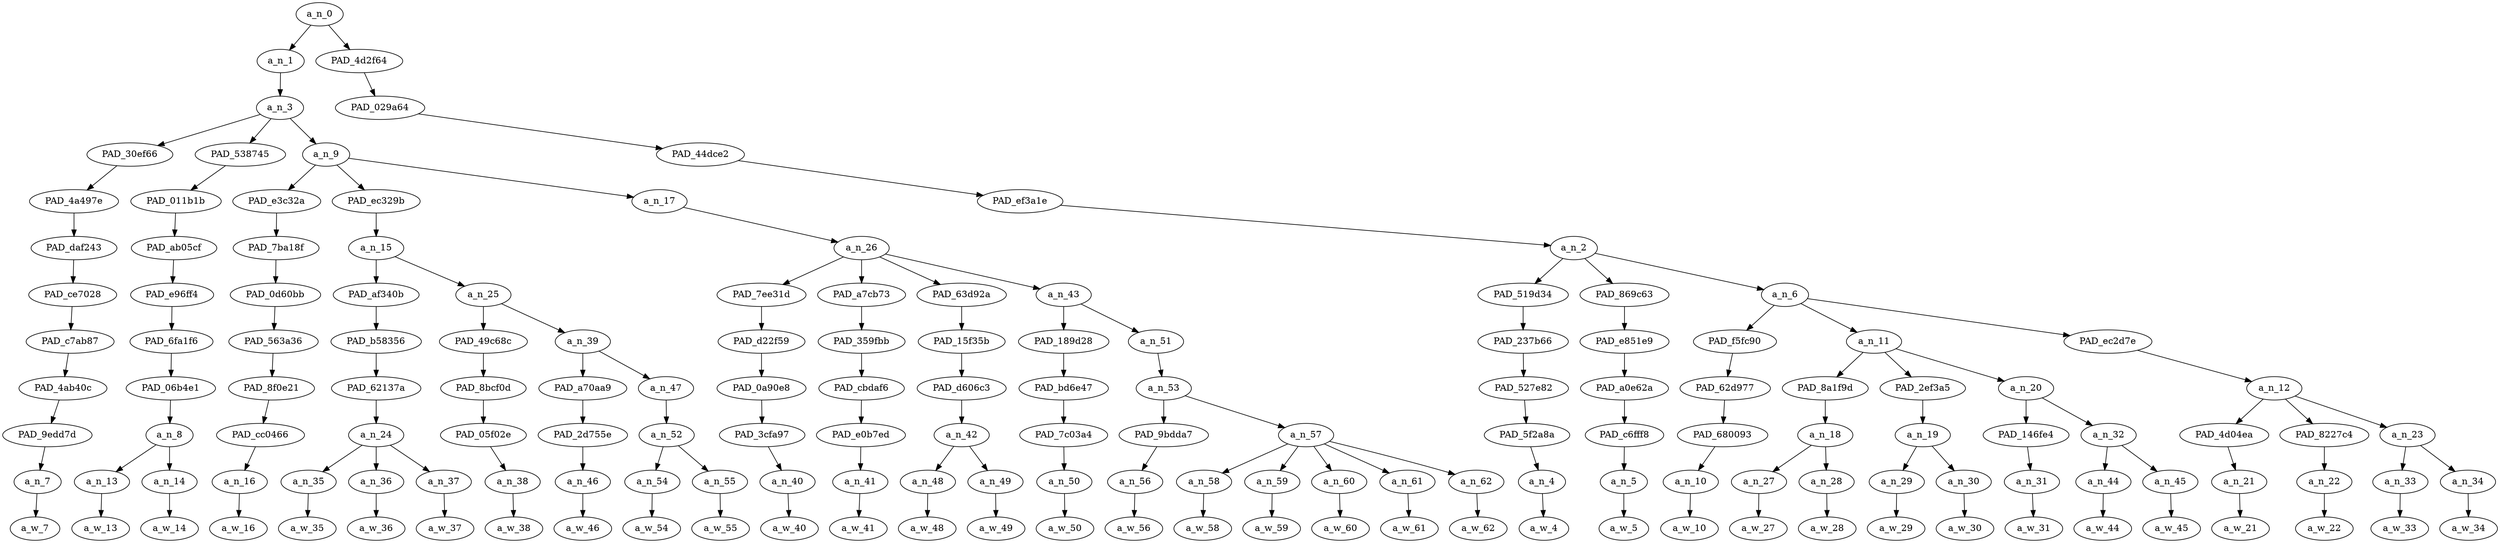 strict digraph "" {
	a_n_0	[div_dir=-1,
		index=0,
		level=11,
		pos="14.04861111111111,11!",
		text_span="[0, 1, 2, 3, 4, 5, 6, 7, 8, 9, 10, 11, 12, 13, 14, 15, 16, 17, 18, 19, 20, 21, 22, 23, 24, 25, 26, 27, 28, 29, 30, 31, 32, 33, 34, \
35]",
		value=0.99999999];
	a_n_1	[div_dir=-1,
		index=0,
		level=10,
		pos="3.6805555555555554,10!",
		text_span="[0, 1, 2, 3, 4, 5, 6, 7, 8, 9, 10, 11, 12, 13, 14, 15, 16, 17, 18, 19, 20, 21]",
		value=0.53220275];
	a_n_0 -> a_n_1;
	PAD_4d2f64	[div_dir=-1,
		index=1,
		level=10,
		pos="24.416666666666668,10!",
		text_span="[22, 23, 24, 25, 26, 27, 28, 29, 30, 31, 32, 33, 34, 35]",
		value=0.46774749];
	a_n_0 -> PAD_4d2f64;
	a_n_3	[div_dir=-1,
		index=0,
		level=9,
		pos="3.6805555555555554,9!",
		text_span="[0, 1, 2, 3, 4, 5, 6, 7, 8, 9, 10, 11, 12, 13, 14, 15, 16, 17, 18, 19, 20, 21]",
		value=0.53215302];
	a_n_1 -> a_n_3;
	PAD_30ef66	[div_dir=-1,
		index=0,
		level=8,
		pos="0.0,8!",
		text_span="[0]",
		value=0.03234697];
	a_n_3 -> PAD_30ef66;
	PAD_538745	[div_dir=1,
		index=1,
		level=8,
		pos="1.5,8!",
		text_span="[1, 2]",
		value=0.03962606];
	a_n_3 -> PAD_538745;
	a_n_9	[div_dir=1,
		index=2,
		level=8,
		pos="9.541666666666666,8!",
		text_span="[3, 4, 5, 6, 7, 8, 9, 10, 11, 12, 13, 14, 15, 16, 17, 18, 19, 20, 21]",
		value=0.46013027];
	a_n_3 -> a_n_9;
	PAD_4a497e	[div_dir=-1,
		index=0,
		level=7,
		pos="0.0,7!",
		text_span="[0]",
		value=0.03234697];
	PAD_30ef66 -> PAD_4a497e;
	PAD_daf243	[div_dir=-1,
		index=0,
		level=6,
		pos="0.0,6!",
		text_span="[0]",
		value=0.03234697];
	PAD_4a497e -> PAD_daf243;
	PAD_ce7028	[div_dir=-1,
		index=0,
		level=5,
		pos="0.0,5!",
		text_span="[0]",
		value=0.03234697];
	PAD_daf243 -> PAD_ce7028;
	PAD_c7ab87	[div_dir=-1,
		index=0,
		level=4,
		pos="0.0,4!",
		text_span="[0]",
		value=0.03234697];
	PAD_ce7028 -> PAD_c7ab87;
	PAD_4ab40c	[div_dir=-1,
		index=0,
		level=3,
		pos="0.0,3!",
		text_span="[0]",
		value=0.03234697];
	PAD_c7ab87 -> PAD_4ab40c;
	PAD_9edd7d	[div_dir=-1,
		index=0,
		level=2,
		pos="0.0,2!",
		text_span="[0]",
		value=0.03234697];
	PAD_4ab40c -> PAD_9edd7d;
	a_n_7	[div_dir=-1,
		index=0,
		level=1,
		pos="0.0,1!",
		text_span="[0]",
		value=0.03234697];
	PAD_9edd7d -> a_n_7;
	a_w_7	[div_dir=0,
		index=0,
		level=0,
		pos="0,0!",
		text_span="[0]",
		value=beginning];
	a_n_7 -> a_w_7;
	PAD_011b1b	[div_dir=1,
		index=1,
		level=7,
		pos="1.5,7!",
		text_span="[1, 2]",
		value=0.03962606];
	PAD_538745 -> PAD_011b1b;
	PAD_ab05cf	[div_dir=1,
		index=1,
		level=6,
		pos="1.5,6!",
		text_span="[1, 2]",
		value=0.03962606];
	PAD_011b1b -> PAD_ab05cf;
	PAD_e96ff4	[div_dir=1,
		index=1,
		level=5,
		pos="1.5,5!",
		text_span="[1, 2]",
		value=0.03962606];
	PAD_ab05cf -> PAD_e96ff4;
	PAD_6fa1f6	[div_dir=1,
		index=1,
		level=4,
		pos="1.5,4!",
		text_span="[1, 2]",
		value=0.03962606];
	PAD_e96ff4 -> PAD_6fa1f6;
	PAD_06b4e1	[div_dir=1,
		index=1,
		level=3,
		pos="1.5,3!",
		text_span="[1, 2]",
		value=0.03962606];
	PAD_6fa1f6 -> PAD_06b4e1;
	a_n_8	[div_dir=1,
		index=1,
		level=2,
		pos="1.5,2!",
		text_span="[1, 2]",
		value=0.03962606];
	PAD_06b4e1 -> a_n_8;
	a_n_13	[div_dir=1,
		index=1,
		level=1,
		pos="1.0,1!",
		text_span="[1]",
		value=0.02261834];
	a_n_8 -> a_n_13;
	a_n_14	[div_dir=-1,
		index=2,
		level=1,
		pos="2.0,1!",
		text_span="[2]",
		value=0.01698651];
	a_n_8 -> a_n_14;
	a_w_13	[div_dir=0,
		index=1,
		level=0,
		pos="1,0!",
		text_span="[1]",
		value=october];
	a_n_13 -> a_w_13;
	a_w_14	[div_dir=0,
		index=2,
		level=0,
		pos="2,0!",
		text_span="[2]",
		value=1];
	a_n_14 -> a_w_14;
	PAD_e3c32a	[div_dir=-1,
		index=3,
		level=7,
		pos="10.0,7!",
		text_span="[10]",
		value=0.01413395];
	a_n_9 -> PAD_e3c32a;
	PAD_ec329b	[div_dir=-1,
		index=2,
		level=7,
		pos="5.4375,7!",
		text_span="[3, 4, 5, 6, 7, 8, 9]",
		value=0.14797592];
	a_n_9 -> PAD_ec329b;
	a_n_17	[div_dir=1,
		index=4,
		level=7,
		pos="13.1875,7!",
		text_span="[11, 12, 13, 14, 15, 16, 17, 18, 19, 20, 21]",
		value=0.29799487];
	a_n_9 -> a_n_17;
	PAD_7ba18f	[div_dir=-1,
		index=3,
		level=6,
		pos="10.0,6!",
		text_span="[10]",
		value=0.01413395];
	PAD_e3c32a -> PAD_7ba18f;
	PAD_0d60bb	[div_dir=-1,
		index=4,
		level=5,
		pos="10.0,5!",
		text_span="[10]",
		value=0.01413395];
	PAD_7ba18f -> PAD_0d60bb;
	PAD_563a36	[div_dir=-1,
		index=5,
		level=4,
		pos="10.0,4!",
		text_span="[10]",
		value=0.01413395];
	PAD_0d60bb -> PAD_563a36;
	PAD_8f0e21	[div_dir=-1,
		index=6,
		level=3,
		pos="10.0,3!",
		text_span="[10]",
		value=0.01413395];
	PAD_563a36 -> PAD_8f0e21;
	PAD_cc0466	[div_dir=-1,
		index=6,
		level=2,
		pos="10.0,2!",
		text_span="[10]",
		value=0.01413395];
	PAD_8f0e21 -> PAD_cc0466;
	a_n_16	[div_dir=-1,
		index=10,
		level=1,
		pos="10.0,1!",
		text_span="[10]",
		value=0.01413395];
	PAD_cc0466 -> a_n_16;
	a_w_16	[div_dir=0,
		index=10,
		level=0,
		pos="10,0!",
		text_span="[10]",
		value=and];
	a_n_16 -> a_w_16;
	a_n_15	[div_dir=-1,
		index=2,
		level=6,
		pos="5.4375,6!",
		text_span="[3, 4, 5, 6, 7, 8, 9]",
		value=0.14797592];
	PAD_ec329b -> a_n_15;
	PAD_af340b	[div_dir=-1,
		index=2,
		level=5,
		pos="4.0,5!",
		text_span="[3, 4, 5]",
		value=0.06436746];
	a_n_15 -> PAD_af340b;
	a_n_25	[div_dir=1,
		index=3,
		level=5,
		pos="6.875,5!",
		text_span="[6, 7, 8, 9]",
		value=0.08357252];
	a_n_15 -> a_n_25;
	PAD_b58356	[div_dir=-1,
		index=2,
		level=4,
		pos="4.0,4!",
		text_span="[3, 4, 5]",
		value=0.06436746];
	PAD_af340b -> PAD_b58356;
	PAD_62137a	[div_dir=-1,
		index=2,
		level=3,
		pos="4.0,3!",
		text_span="[3, 4, 5]",
		value=0.06436746];
	PAD_b58356 -> PAD_62137a;
	a_n_24	[div_dir=-1,
		index=2,
		level=2,
		pos="4.0,2!",
		text_span="[3, 4, 5]",
		value=0.06436746];
	PAD_62137a -> a_n_24;
	a_n_35	[div_dir=-1,
		index=3,
		level=1,
		pos="3.0,1!",
		text_span="[3]",
		value=0.02390475];
	a_n_24 -> a_n_35;
	a_n_36	[div_dir=-1,
		index=4,
		level=1,
		pos="4.0,1!",
		text_span="[4]",
		value=0.01625710];
	a_n_24 -> a_n_36;
	a_n_37	[div_dir=1,
		index=5,
		level=1,
		pos="5.0,1!",
		text_span="[5]",
		value=0.02412030];
	a_n_24 -> a_n_37;
	a_w_35	[div_dir=0,
		index=3,
		level=0,
		pos="3,0!",
		text_span="[3]",
		value=st];
	a_n_35 -> a_w_35;
	a_w_36	[div_dir=0,
		index=4,
		level=0,
		pos="4,0!",
		text_span="[4]",
		value=new];
	a_n_36 -> a_w_36;
	a_w_37	[div_dir=0,
		index=5,
		level=0,
		pos="5,0!",
		text_span="[5]",
		value=york];
	a_n_37 -> a_w_37;
	PAD_49c68c	[div_dir=-1,
		index=3,
		level=4,
		pos="6.0,4!",
		text_span="[6]",
		value=0.01811423];
	a_n_25 -> PAD_49c68c;
	a_n_39	[div_dir=1,
		index=4,
		level=4,
		pos="7.75,4!",
		text_span="[7, 8, 9]",
		value=0.06543036];
	a_n_25 -> a_n_39;
	PAD_8bcf0d	[div_dir=-1,
		index=3,
		level=3,
		pos="6.0,3!",
		text_span="[6]",
		value=0.01811423];
	PAD_49c68c -> PAD_8bcf0d;
	PAD_05f02e	[div_dir=-1,
		index=3,
		level=2,
		pos="6.0,2!",
		text_span="[6]",
		value=0.01811423];
	PAD_8bcf0d -> PAD_05f02e;
	a_n_38	[div_dir=-1,
		index=6,
		level=1,
		pos="6.0,1!",
		text_span="[6]",
		value=0.01811423];
	PAD_05f02e -> a_n_38;
	a_w_38	[div_dir=0,
		index=6,
		level=0,
		pos="6,0!",
		text_span="[6]",
		value=will];
	a_n_38 -> a_w_38;
	PAD_a70aa9	[div_dir=-1,
		index=4,
		level=3,
		pos="7.0,3!",
		text_span="[7]",
		value=0.01779877];
	a_n_39 -> PAD_a70aa9;
	a_n_47	[div_dir=1,
		index=5,
		level=3,
		pos="8.5,3!",
		text_span="[8, 9]",
		value=0.04757228];
	a_n_39 -> a_n_47;
	PAD_2d755e	[div_dir=-1,
		index=4,
		level=2,
		pos="7.0,2!",
		text_span="[7]",
		value=0.01779877];
	PAD_a70aa9 -> PAD_2d755e;
	a_n_46	[div_dir=-1,
		index=7,
		level=1,
		pos="7.0,1!",
		text_span="[7]",
		value=0.01779877];
	PAD_2d755e -> a_n_46;
	a_w_46	[div_dir=0,
		index=7,
		level=0,
		pos="7,0!",
		text_span="[7]",
		value=begin];
	a_n_46 -> a_w_46;
	a_n_52	[div_dir=1,
		index=5,
		level=2,
		pos="8.5,2!",
		text_span="[8, 9]",
		value=0.04746444];
	a_n_47 -> a_n_52;
	a_n_54	[div_dir=1,
		index=8,
		level=1,
		pos="8.0,1!",
		text_span="[8]",
		value=0.02736927];
	a_n_52 -> a_n_54;
	a_n_55	[div_dir=1,
		index=9,
		level=1,
		pos="9.0,1!",
		text_span="[9]",
		value=0.01998734];
	a_n_52 -> a_n_55;
	a_w_54	[div_dir=0,
		index=8,
		level=0,
		pos="8,0!",
		text_span="[8]",
		value=arresting];
	a_n_54 -> a_w_54;
	a_w_55	[div_dir=0,
		index=9,
		level=0,
		pos="9,0!",
		text_span="[9]",
		value=people];
	a_n_55 -> a_w_55;
	a_n_26	[div_dir=1,
		index=4,
		level=6,
		pos="13.1875,6!",
		text_span="[11, 12, 13, 14, 15, 16, 17, 18, 19, 20, 21]",
		value=0.29791598];
	a_n_17 -> a_n_26;
	PAD_7ee31d	[div_dir=-1,
		index=5,
		level=5,
		pos="11.0,5!",
		text_span="[11]",
		value=0.02467092];
	a_n_26 -> PAD_7ee31d;
	PAD_a7cb73	[div_dir=1,
		index=6,
		level=5,
		pos="12.0,5!",
		text_span="[12]",
		value=0.01712782];
	a_n_26 -> PAD_a7cb73;
	PAD_63d92a	[div_dir=-1,
		index=7,
		level=5,
		pos="13.5,5!",
		text_span="[13, 14]",
		value=0.05849825];
	a_n_26 -> PAD_63d92a;
	a_n_43	[div_dir=1,
		index=8,
		level=5,
		pos="16.25,5!",
		text_span="[15, 16, 17, 18, 19, 20, 21]",
		value=0.19754010];
	a_n_26 -> a_n_43;
	PAD_d22f59	[div_dir=-1,
		index=6,
		level=4,
		pos="11.0,4!",
		text_span="[11]",
		value=0.02467092];
	PAD_7ee31d -> PAD_d22f59;
	PAD_0a90e8	[div_dir=-1,
		index=7,
		level=3,
		pos="11.0,3!",
		text_span="[11]",
		value=0.02467092];
	PAD_d22f59 -> PAD_0a90e8;
	PAD_3cfa97	[div_dir=-1,
		index=7,
		level=2,
		pos="11.0,2!",
		text_span="[11]",
		value=0.02467092];
	PAD_0a90e8 -> PAD_3cfa97;
	a_n_40	[div_dir=-1,
		index=11,
		level=1,
		pos="11.0,1!",
		text_span="[11]",
		value=0.02467092];
	PAD_3cfa97 -> a_n_40;
	a_w_40	[div_dir=0,
		index=11,
		level=0,
		pos="11,0!",
		text_span="[11]",
		value=fine];
	a_n_40 -> a_w_40;
	PAD_359fbb	[div_dir=1,
		index=7,
		level=4,
		pos="12.0,4!",
		text_span="[12]",
		value=0.01712782];
	PAD_a7cb73 -> PAD_359fbb;
	PAD_cbdaf6	[div_dir=1,
		index=8,
		level=3,
		pos="12.0,3!",
		text_span="[12]",
		value=0.01712782];
	PAD_359fbb -> PAD_cbdaf6;
	PAD_e0b7ed	[div_dir=1,
		index=8,
		level=2,
		pos="12.0,2!",
		text_span="[12]",
		value=0.01712782];
	PAD_cbdaf6 -> PAD_e0b7ed;
	a_n_41	[div_dir=1,
		index=12,
		level=1,
		pos="12.0,1!",
		text_span="[12]",
		value=0.01712782];
	PAD_e0b7ed -> a_n_41;
	a_w_41	[div_dir=0,
		index=12,
		level=0,
		pos="12,0!",
		text_span="[12]",
		value=them];
	a_n_41 -> a_w_41;
	PAD_15f35b	[div_dir=-1,
		index=8,
		level=4,
		pos="13.5,4!",
		text_span="[13, 14]",
		value=0.05849825];
	PAD_63d92a -> PAD_15f35b;
	PAD_d606c3	[div_dir=-1,
		index=9,
		level=3,
		pos="13.5,3!",
		text_span="[13, 14]",
		value=0.05849825];
	PAD_15f35b -> PAD_d606c3;
	a_n_42	[div_dir=-1,
		index=9,
		level=2,
		pos="13.5,2!",
		text_span="[13, 14]",
		value=0.05849825];
	PAD_d606c3 -> a_n_42;
	a_n_48	[div_dir=-1,
		index=13,
		level=1,
		pos="13.0,1!",
		text_span="[13]",
		value=0.03461882];
	a_n_42 -> a_n_48;
	a_n_49	[div_dir=-1,
		index=14,
		level=1,
		pos="14.0,1!",
		text_span="[14]",
		value=0.02379405];
	a_n_42 -> a_n_49;
	a_w_48	[div_dir=0,
		index=13,
		level=0,
		pos="13,0!",
		text_span="[13]",
		value="<money>"];
	a_n_48 -> a_w_48;
	a_w_49	[div_dir=0,
		index=14,
		level=0,
		pos="14,0!",
		text_span="[14]",
		value=dollars];
	a_n_49 -> a_w_49;
	PAD_189d28	[div_dir=-1,
		index=9,
		level=4,
		pos="15.0,4!",
		text_span="[15]",
		value=0.01256570];
	a_n_43 -> PAD_189d28;
	a_n_51	[div_dir=1,
		index=10,
		level=4,
		pos="17.5,4!",
		text_span="[16, 17, 18, 19, 20, 21]",
		value=0.18484001];
	a_n_43 -> a_n_51;
	PAD_bd6e47	[div_dir=-1,
		index=10,
		level=3,
		pos="15.0,3!",
		text_span="[15]",
		value=0.01256570];
	PAD_189d28 -> PAD_bd6e47;
	PAD_7c03a4	[div_dir=-1,
		index=10,
		level=2,
		pos="15.0,2!",
		text_span="[15]",
		value=0.01256570];
	PAD_bd6e47 -> PAD_7c03a4;
	a_n_50	[div_dir=-1,
		index=15,
		level=1,
		pos="15.0,1!",
		text_span="[15]",
		value=0.01256570];
	PAD_7c03a4 -> a_n_50;
	a_w_50	[div_dir=0,
		index=15,
		level=0,
		pos="15,0!",
		text_span="[15]",
		value=for];
	a_n_50 -> a_w_50;
	a_n_53	[div_dir=1,
		index=11,
		level=3,
		pos="17.5,3!",
		text_span="[16, 17, 18, 19, 20, 21]",
		value=0.18467471];
	a_n_51 -> a_n_53;
	PAD_9bdda7	[div_dir=1,
		index=11,
		level=2,
		pos="16.0,2!",
		text_span="[16]",
		value=0.01653264];
	a_n_53 -> PAD_9bdda7;
	a_n_57	[div_dir=1,
		index=12,
		level=2,
		pos="19.0,2!",
		text_span="[17, 18, 19, 20, 21]",
		value=0.16797676];
	a_n_53 -> a_n_57;
	a_n_56	[div_dir=1,
		index=16,
		level=1,
		pos="16.0,1!",
		text_span="[16]",
		value=0.01653264];
	PAD_9bdda7 -> a_n_56;
	a_w_56	[div_dir=0,
		index=16,
		level=0,
		pos="16,0!",
		text_span="[16]",
		value=using];
	a_n_56 -> a_w_56;
	a_n_58	[div_dir=-1,
		index=17,
		level=1,
		pos="17.0,1!",
		text_span="[17]",
		value=0.01998955];
	a_n_57 -> a_n_58;
	a_n_59	[div_dir=1,
		index=18,
		level=1,
		pos="18.0,1!",
		text_span="[18]",
		value=0.02952967];
	a_n_57 -> a_n_59;
	a_n_60	[div_dir=1,
		index=19,
		level=1,
		pos="19.0,1!",
		text_span="[19]",
		value=0.03260744];
	a_n_57 -> a_n_60;
	a_n_61	[div_dir=1,
		index=20,
		level=1,
		pos="20.0,1!",
		text_span="[20]",
		value=0.03995894];
	a_n_57 -> a_n_61;
	a_n_62	[div_dir=1,
		index=21,
		level=1,
		pos="21.0,1!",
		text_span="[21]",
		value=0.04575537];
	a_n_57 -> a_n_62;
	a_w_58	[div_dir=0,
		index=17,
		level=0,
		pos="17,0!",
		text_span="[17]",
		value=the];
	a_n_58 -> a_w_58;
	a_w_59	[div_dir=0,
		index=18,
		level=0,
		pos="18,0!",
		text_span="[18]",
		value=word];
	a_n_59 -> a_w_59;
	a_w_60	[div_dir=0,
		index=19,
		level=0,
		pos="19,0!",
		text_span="[19]",
		value=illegal];
	a_n_60 -> a_w_60;
	a_w_61	[div_dir=0,
		index=20,
		level=0,
		pos="20,0!",
		text_span="[20]",
		value=alien];
	a_n_61 -> a_w_61;
	a_w_62	[div_dir=0,
		index=21,
		level=0,
		pos="21,0!",
		text_span="[21]",
		value=america];
	a_n_62 -> a_w_62;
	PAD_029a64	[div_dir=-1,
		index=1,
		level=9,
		pos="24.416666666666668,9!",
		text_span="[22, 23, 24, 25, 26, 27, 28, 29, 30, 31, 32, 33, 34, 35]",
		value=0.46774749];
	PAD_4d2f64 -> PAD_029a64;
	PAD_44dce2	[div_dir=-1,
		index=3,
		level=8,
		pos="24.416666666666668,8!",
		text_span="[22, 23, 24, 25, 26, 27, 28, 29, 30, 31, 32, 33, 34, 35]",
		value=0.46774749];
	PAD_029a64 -> PAD_44dce2;
	PAD_ef3a1e	[div_dir=-1,
		index=5,
		level=7,
		pos="24.416666666666668,7!",
		text_span="[22, 23, 24, 25, 26, 27, 28, 29, 30, 31, 32, 33, 34, 35]",
		value=0.46774749];
	PAD_44dce2 -> PAD_ef3a1e;
	a_n_2	[div_dir=-1,
		index=5,
		level=6,
		pos="24.416666666666668,6!",
		text_span="[22, 23, 24, 25, 26, 27, 28, 29, 30, 31, 32, 33, 34, 35]",
		value=0.46774749];
	PAD_ef3a1e -> a_n_2;
	PAD_519d34	[div_dir=-1,
		index=9,
		level=5,
		pos="22.0,5!",
		text_span="[22]",
		value=0.02079828];
	a_n_2 -> PAD_519d34;
	PAD_869c63	[div_dir=-1,
		index=10,
		level=5,
		pos="23.0,5!",
		text_span="[23]",
		value=0.01869745];
	a_n_2 -> PAD_869c63;
	a_n_6	[div_dir=1,
		index=11,
		level=5,
		pos="28.25,5!",
		text_span="[24, 25, 26, 27, 28, 29, 30, 31, 32, 33, 34, 35]",
		value=0.42823417];
	a_n_2 -> a_n_6;
	PAD_237b66	[div_dir=-1,
		index=11,
		level=4,
		pos="22.0,4!",
		text_span="[22]",
		value=0.02079828];
	PAD_519d34 -> PAD_237b66;
	PAD_527e82	[div_dir=-1,
		index=12,
		level=3,
		pos="22.0,3!",
		text_span="[22]",
		value=0.02079828];
	PAD_237b66 -> PAD_527e82;
	PAD_5f2a8a	[div_dir=-1,
		index=13,
		level=2,
		pos="22.0,2!",
		text_span="[22]",
		value=0.02079828];
	PAD_527e82 -> PAD_5f2a8a;
	a_n_4	[div_dir=-1,
		index=22,
		level=1,
		pos="22.0,1!",
		text_span="[22]",
		value=0.02079828];
	PAD_5f2a8a -> a_n_4;
	a_w_4	[div_dir=0,
		index=22,
		level=0,
		pos="22,0!",
		text_span="[22]",
		value=will1];
	a_n_4 -> a_w_4;
	PAD_e851e9	[div_dir=-1,
		index=12,
		level=4,
		pos="23.0,4!",
		text_span="[23]",
		value=0.01869745];
	PAD_869c63 -> PAD_e851e9;
	PAD_a0e62a	[div_dir=-1,
		index=13,
		level=3,
		pos="23.0,3!",
		text_span="[23]",
		value=0.01869745];
	PAD_e851e9 -> PAD_a0e62a;
	PAD_c6fff8	[div_dir=-1,
		index=14,
		level=2,
		pos="23.0,2!",
		text_span="[23]",
		value=0.01869745];
	PAD_a0e62a -> PAD_c6fff8;
	a_n_5	[div_dir=-1,
		index=23,
		level=1,
		pos="23.0,1!",
		text_span="[23]",
		value=0.01869745];
	PAD_c6fff8 -> a_n_5;
	a_w_5	[div_dir=0,
		index=23,
		level=0,
		pos="23,0!",
		text_span="[23]",
		value=now];
	a_n_5 -> a_w_5;
	PAD_f5fc90	[div_dir=1,
		index=13,
		level=4,
		pos="24.0,4!",
		text_span="[24]",
		value=0.01950446];
	a_n_6 -> PAD_f5fc90;
	a_n_11	[div_dir=1,
		index=14,
		level=4,
		pos="27.583333333333332,4!",
		text_span="[25, 26, 27, 28, 29, 30, 31]",
		value=0.18246472];
	a_n_6 -> a_n_11;
	PAD_ec2d7e	[div_dir=-1,
		index=15,
		level=4,
		pos="33.166666666666664,4!",
		text_span="[32, 33, 34, 35]",
		value=0.22625811];
	a_n_6 -> PAD_ec2d7e;
	PAD_62d977	[div_dir=1,
		index=14,
		level=3,
		pos="24.0,3!",
		text_span="[24]",
		value=0.01950446];
	PAD_f5fc90 -> PAD_62d977;
	PAD_680093	[div_dir=1,
		index=15,
		level=2,
		pos="24.0,2!",
		text_span="[24]",
		value=0.01950446];
	PAD_62d977 -> PAD_680093;
	a_n_10	[div_dir=1,
		index=24,
		level=1,
		pos="24.0,1!",
		text_span="[24]",
		value=0.01950446];
	PAD_680093 -> a_n_10;
	a_w_10	[div_dir=0,
		index=24,
		level=0,
		pos="24,0!",
		text_span="[24]",
		value=have];
	a_n_10 -> a_w_10;
	PAD_8a1f9d	[div_dir=1,
		index=15,
		level=3,
		pos="25.5,3!",
		text_span="[25, 26]",
		value=0.06689958];
	a_n_11 -> PAD_8a1f9d;
	PAD_2ef3a5	[div_dir=-1,
		index=16,
		level=3,
		pos="27.5,3!",
		text_span="[27, 28]",
		value=0.04602073];
	a_n_11 -> PAD_2ef3a5;
	a_n_20	[div_dir=1,
		index=17,
		level=3,
		pos="29.75,3!",
		text_span="[29, 30, 31]",
		value=0.06945737];
	a_n_11 -> a_n_20;
	a_n_18	[div_dir=1,
		index=16,
		level=2,
		pos="25.5,2!",
		text_span="[25, 26]",
		value=0.06689958];
	PAD_8a1f9d -> a_n_18;
	a_n_27	[div_dir=1,
		index=25,
		level=1,
		pos="25.0,1!",
		text_span="[25]",
		value=0.03726978];
	a_n_18 -> a_n_27;
	a_n_28	[div_dir=1,
		index=26,
		level=1,
		pos="26.0,1!",
		text_span="[26]",
		value=0.02951043];
	a_n_18 -> a_n_28;
	a_w_27	[div_dir=0,
		index=25,
		level=0,
		pos="25,0!",
		text_span="[25]",
		value=american];
	a_n_27 -> a_w_27;
	a_w_28	[div_dir=0,
		index=26,
		level=0,
		pos="26,0!",
		text_span="[26]",
		value=citizens];
	a_n_28 -> a_w_28;
	a_n_19	[div_dir=-1,
		index=17,
		level=2,
		pos="27.5,2!",
		text_span="[27, 28]",
		value=0.04602073];
	PAD_2ef3a5 -> a_n_19;
	a_n_29	[div_dir=-1,
		index=27,
		level=1,
		pos="27.0,1!",
		text_span="[27]",
		value=0.01586906];
	a_n_19 -> a_n_29;
	a_n_30	[div_dir=1,
		index=28,
		level=1,
		pos="28.0,1!",
		text_span="[28]",
		value=0.03013716];
	a_n_19 -> a_n_30;
	a_w_29	[div_dir=0,
		index=27,
		level=0,
		pos="27,0!",
		text_span="[27]",
		value=in];
	a_n_29 -> a_w_29;
	a_w_30	[div_dir=0,
		index=28,
		level=0,
		pos="28,0!",
		text_span="[28]",
		value=prison];
	a_n_30 -> a_w_30;
	PAD_146fe4	[div_dir=-1,
		index=18,
		level=2,
		pos="29.0,2!",
		text_span="[29]",
		value=0.01530486];
	a_n_20 -> PAD_146fe4;
	a_n_32	[div_dir=1,
		index=19,
		level=2,
		pos="30.5,2!",
		text_span="[30, 31]",
		value=0.05410391];
	a_n_20 -> a_n_32;
	a_n_31	[div_dir=-1,
		index=29,
		level=1,
		pos="29.0,1!",
		text_span="[29]",
		value=0.01530486];
	PAD_146fe4 -> a_n_31;
	a_w_31	[div_dir=0,
		index=29,
		level=0,
		pos="29,0!",
		text_span="[29]",
		value=as];
	a_n_31 -> a_w_31;
	a_n_44	[div_dir=1,
		index=30,
		level=1,
		pos="30.0,1!",
		text_span="[30]",
		value=0.02323098];
	a_n_32 -> a_n_44;
	a_n_45	[div_dir=1,
		index=31,
		level=1,
		pos="31.0,1!",
		text_span="[31]",
		value=0.03079505];
	a_n_32 -> a_n_45;
	a_w_44	[div_dir=0,
		index=30,
		level=0,
		pos="30,0!",
		text_span="[30]",
		value=political];
	a_n_44 -> a_w_44;
	a_w_45	[div_dir=0,
		index=31,
		level=0,
		pos="31,0!",
		text_span="[31]",
		value=prisoners];
	a_n_45 -> a_w_45;
	a_n_12	[div_dir=-1,
		index=18,
		level=3,
		pos="33.166666666666664,3!",
		text_span="[32, 33, 34, 35]",
		value=0.22625811];
	PAD_ec2d7e -> a_n_12;
	PAD_4d04ea	[div_dir=-1,
		index=20,
		level=2,
		pos="32.0,2!",
		text_span="[32]",
		value=0.01933422];
	a_n_12 -> PAD_4d04ea;
	PAD_8227c4	[div_dir=-1,
		index=21,
		level=2,
		pos="33.0,2!",
		text_span="[33]",
		value=0.03092298];
	a_n_12 -> PAD_8227c4;
	a_n_23	[div_dir=-1,
		index=22,
		level=2,
		pos="34.5,2!",
		text_span="[34, 35]",
		value=0.17588813];
	a_n_12 -> a_n_23;
	a_n_21	[div_dir=-1,
		index=32,
		level=1,
		pos="32.0,1!",
		text_span="[32]",
		value=0.01933422];
	PAD_4d04ea -> a_n_21;
	a_w_21	[div_dir=0,
		index=32,
		level=0,
		pos="32,0!",
		text_span="[32]",
		value=just];
	a_n_21 -> a_w_21;
	a_n_22	[div_dir=-1,
		index=33,
		level=1,
		pos="33.0,1!",
		text_span="[33]",
		value=0.03092298];
	PAD_8227c4 -> a_n_22;
	a_w_22	[div_dir=0,
		index=33,
		level=0,
		pos="33,0!",
		text_span="[33]",
		value=like];
	a_n_22 -> a_w_22;
	a_n_33	[div_dir=-1,
		index=34,
		level=1,
		pos="34.0,1!",
		text_span="[34]",
		value=0.11195756];
	a_n_23 -> a_n_33;
	a_n_34	[div_dir=1,
		index=35,
		level=1,
		pos="35.0,1!",
		text_span="[35]",
		value=0.06384370];
	a_n_23 -> a_n_34;
	a_w_33	[div_dir=0,
		index=34,
		level=0,
		pos="34,0!",
		text_span="[34]",
		value=communists];
	a_n_33 -> a_w_33;
	a_w_34	[div_dir=0,
		index=35,
		level=0,
		pos="35,0!",
		text_span="[35]",
		value=countries];
	a_n_34 -> a_w_34;
}
